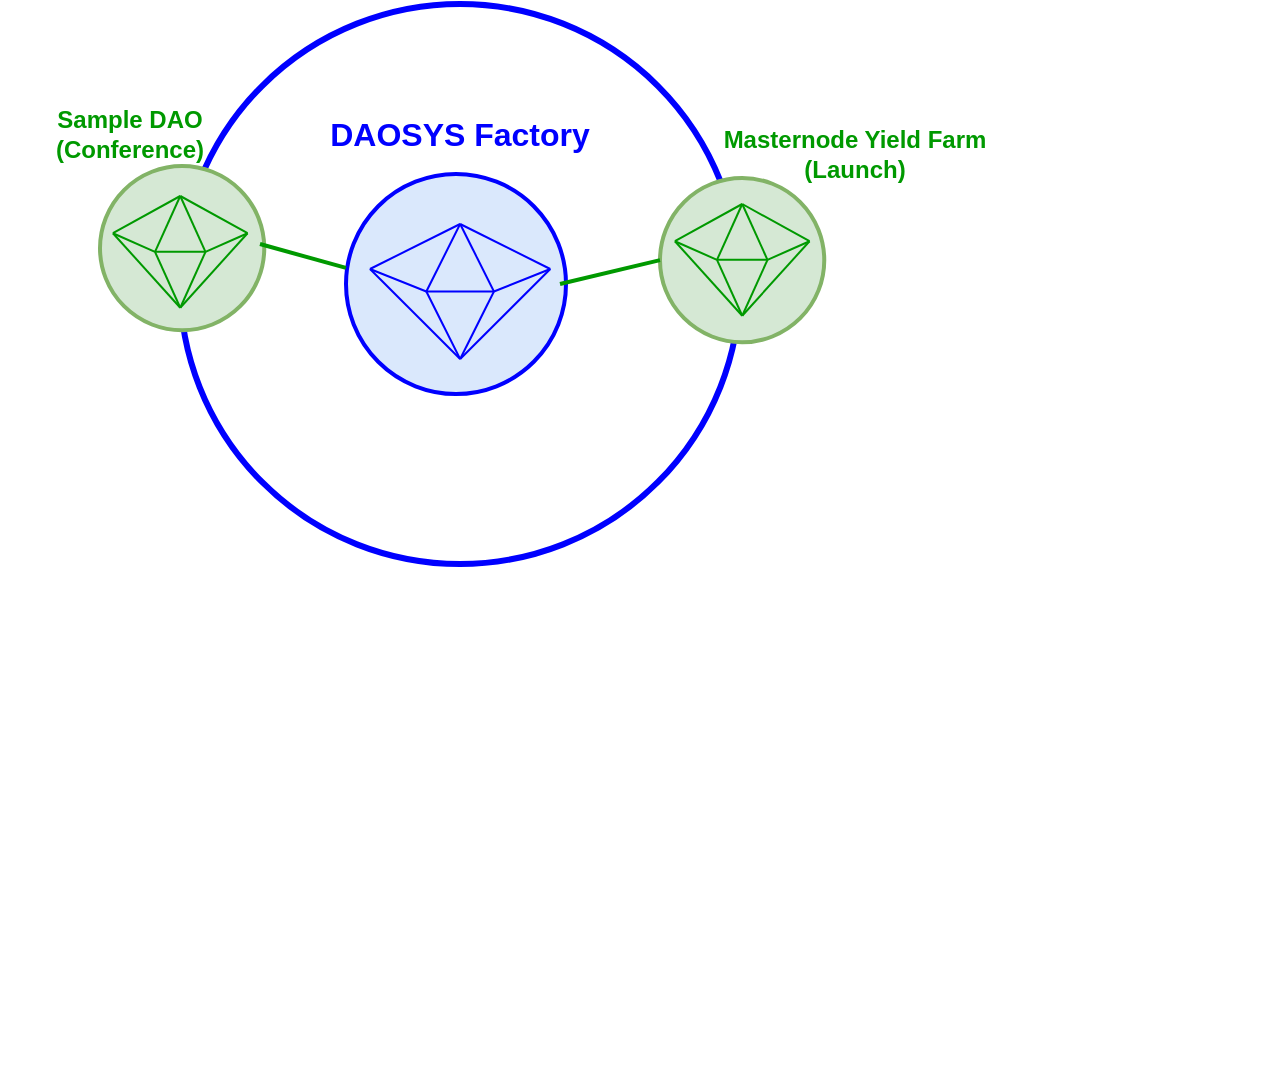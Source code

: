 <mxfile version="20.3.0" type="device"><diagram id="mxjwG-1gAkpVpYKzpntT" name="Page-1"><mxGraphModel dx="400" dy="609" grid="1" gridSize="10" guides="1" tooltips="1" connect="1" arrows="1" fold="1" page="1" pageScale="1" pageWidth="850" pageHeight="1100" math="0" shadow="0"><root><mxCell id="0"/><mxCell id="1" parent="0"/><mxCell id="NHrQ_4SbH-Tb-YFwiNHi-15" value="" style="group;align=left;" parent="1" vertex="1" connectable="0"><mxGeometry x="260" y="230" width="440" height="440" as="geometry"/></mxCell><mxCell id="NHrQ_4SbH-Tb-YFwiNHi-19" value="" style="ellipse;whiteSpace=wrap;html=1;aspect=fixed;strokeWidth=3;strokeColor=#0000FF;" parent="NHrQ_4SbH-Tb-YFwiNHi-15" vertex="1"><mxGeometry x="-100" y="-90" width="280" height="280" as="geometry"/></mxCell><mxCell id="NHrQ_4SbH-Tb-YFwiNHi-65" value="" style="group" parent="NHrQ_4SbH-Tb-YFwiNHi-15" vertex="1" connectable="0"><mxGeometry x="190" y="30.0" width="250" height="240" as="geometry"/></mxCell><mxCell id="NHrQ_4SbH-Tb-YFwiNHi-66" value="" style="group" parent="NHrQ_4SbH-Tb-YFwiNHi-65" vertex="1" connectable="0"><mxGeometry x="-50" y="-30" width="270" height="240" as="geometry"/></mxCell><mxCell id="NHrQ_4SbH-Tb-YFwiNHi-67" value="" style="ellipse;whiteSpace=wrap;html=1;aspect=fixed;fillColor=#d5e8d4;strokeColor=#82b366;strokeWidth=2;" parent="NHrQ_4SbH-Tb-YFwiNHi-66" vertex="1"><mxGeometry y="-3" width="82.133" height="82.133" as="geometry"/></mxCell><mxCell id="NHrQ_4SbH-Tb-YFwiNHi-68" value="" style="group" parent="NHrQ_4SbH-Tb-YFwiNHi-66" vertex="1" connectable="0"><mxGeometry x="7.467" y="9.998" width="74.667" height="74.483" as="geometry"/></mxCell><mxCell id="NHrQ_4SbH-Tb-YFwiNHi-69" value="" style="endArrow=none;html=1;rounded=0;strokeColor=#009900;" parent="NHrQ_4SbH-Tb-YFwiNHi-68" edge="1"><mxGeometry width="50" height="50" relative="1" as="geometry"><mxPoint y="18.621" as="sourcePoint"/><mxPoint x="33.653" as="targetPoint"/></mxGeometry></mxCell><mxCell id="NHrQ_4SbH-Tb-YFwiNHi-70" value="" style="endArrow=none;html=1;rounded=0;strokeColor=#009900;" parent="NHrQ_4SbH-Tb-YFwiNHi-68" edge="1"><mxGeometry width="50" height="50" relative="1" as="geometry"><mxPoint x="21.033" y="27.931" as="sourcePoint"/><mxPoint x="33.653" as="targetPoint"/></mxGeometry></mxCell><mxCell id="NHrQ_4SbH-Tb-YFwiNHi-71" value="" style="endArrow=none;html=1;rounded=0;strokeColor=#009900;" parent="NHrQ_4SbH-Tb-YFwiNHi-68" edge="1"><mxGeometry width="50" height="50" relative="1" as="geometry"><mxPoint x="46.272" y="27.931" as="sourcePoint"/><mxPoint x="33.653" as="targetPoint"/></mxGeometry></mxCell><mxCell id="NHrQ_4SbH-Tb-YFwiNHi-72" value="" style="endArrow=none;html=1;rounded=0;strokeColor=#009900;" parent="NHrQ_4SbH-Tb-YFwiNHi-68" edge="1"><mxGeometry width="50" height="50" relative="1" as="geometry"><mxPoint x="33.653" as="sourcePoint"/><mxPoint x="67.305" y="18.621" as="targetPoint"/></mxGeometry></mxCell><mxCell id="NHrQ_4SbH-Tb-YFwiNHi-73" value="" style="endArrow=none;html=1;rounded=0;strokeColor=#009900;" parent="NHrQ_4SbH-Tb-YFwiNHi-68" edge="1"><mxGeometry width="50" height="50" relative="1" as="geometry"><mxPoint y="18.621" as="sourcePoint"/><mxPoint x="33.653" y="55.862" as="targetPoint"/></mxGeometry></mxCell><mxCell id="NHrQ_4SbH-Tb-YFwiNHi-74" value="" style="endArrow=none;html=1;rounded=0;strokeColor=#009900;" parent="NHrQ_4SbH-Tb-YFwiNHi-68" edge="1"><mxGeometry width="50" height="50" relative="1" as="geometry"><mxPoint x="33.653" y="55.862" as="sourcePoint"/><mxPoint x="67.305" y="18.621" as="targetPoint"/></mxGeometry></mxCell><mxCell id="NHrQ_4SbH-Tb-YFwiNHi-75" value="" style="endArrow=none;html=1;rounded=0;strokeColor=#009900;" parent="NHrQ_4SbH-Tb-YFwiNHi-68" edge="1"><mxGeometry width="50" height="50" relative="1" as="geometry"><mxPoint x="33.653" y="55.862" as="sourcePoint"/><mxPoint x="46.272" y="27.931" as="targetPoint"/></mxGeometry></mxCell><mxCell id="NHrQ_4SbH-Tb-YFwiNHi-76" value="" style="endArrow=none;html=1;rounded=0;strokeColor=#009900;" parent="NHrQ_4SbH-Tb-YFwiNHi-68" edge="1"><mxGeometry width="50" height="50" relative="1" as="geometry"><mxPoint x="33.653" y="55.862" as="sourcePoint"/><mxPoint x="21.033" y="27.931" as="targetPoint"/></mxGeometry></mxCell><mxCell id="NHrQ_4SbH-Tb-YFwiNHi-77" value="" style="endArrow=none;html=1;rounded=0;strokeColor=#009900;" parent="NHrQ_4SbH-Tb-YFwiNHi-68" edge="1"><mxGeometry width="50" height="50" relative="1" as="geometry"><mxPoint x="21.033" y="27.931" as="sourcePoint"/><mxPoint x="46.272" y="27.931" as="targetPoint"/></mxGeometry></mxCell><mxCell id="NHrQ_4SbH-Tb-YFwiNHi-78" value="" style="endArrow=none;html=1;rounded=0;strokeColor=#009900;" parent="NHrQ_4SbH-Tb-YFwiNHi-68" edge="1"><mxGeometry width="50" height="50" relative="1" as="geometry"><mxPoint x="46.272" y="27.931" as="sourcePoint"/><mxPoint x="67.305" y="18.621" as="targetPoint"/></mxGeometry></mxCell><mxCell id="NHrQ_4SbH-Tb-YFwiNHi-79" value="" style="endArrow=none;html=1;rounded=0;strokeColor=#009900;" parent="NHrQ_4SbH-Tb-YFwiNHi-68" edge="1"><mxGeometry width="50" height="50" relative="1" as="geometry"><mxPoint y="18.621" as="sourcePoint"/><mxPoint x="21.033" y="27.931" as="targetPoint"/></mxGeometry></mxCell><mxCell id="NHrQ_4SbH-Tb-YFwiNHi-12" value="" style="ellipse;whiteSpace=wrap;html=1;aspect=fixed;fillColor=#dae8fc;strokeColor=#0000FF;strokeWidth=2;" parent="NHrQ_4SbH-Tb-YFwiNHi-15" vertex="1"><mxGeometry x="-17" y="-5" width="110" height="110" as="geometry"/></mxCell><mxCell id="NHrQ_4SbH-Tb-YFwiNHi-80" value="" style="endArrow=none;html=1;rounded=0;exitX=0;exitY=0.5;exitDx=0;exitDy=0;strokeWidth=2;fillColor=#008a00;strokeColor=#009900;" parent="NHrQ_4SbH-Tb-YFwiNHi-15" source="NHrQ_4SbH-Tb-YFwiNHi-67" edge="1"><mxGeometry width="50" height="50" relative="1" as="geometry"><mxPoint x="60" y="180" as="sourcePoint"/><mxPoint x="90" y="50" as="targetPoint"/></mxGeometry></mxCell><mxCell id="NHrQ_4SbH-Tb-YFwiNHi-223" value="&lt;b&gt;&lt;font color=&quot;#0000ff&quot; style=&quot;font-size: 16px;&quot;&gt;DAOSYS Factory&lt;/font&gt;&lt;/b&gt;" style="text;html=1;strokeColor=none;fillColor=none;align=center;verticalAlign=middle;whiteSpace=wrap;rounded=0;strokeWidth=2;" parent="NHrQ_4SbH-Tb-YFwiNHi-15" vertex="1"><mxGeometry x="-30" y="-40" width="140" height="30" as="geometry"/></mxCell><mxCell id="NHrQ_4SbH-Tb-YFwiNHi-13" value="" style="group" parent="1" vertex="1" connectable="0"><mxGeometry x="255" y="250" width="100" height="90" as="geometry"/></mxCell><mxCell id="NHrQ_4SbH-Tb-YFwiNHi-1" value="" style="endArrow=none;html=1;rounded=0;strokeColor=#0000FF;" parent="NHrQ_4SbH-Tb-YFwiNHi-13" edge="1"><mxGeometry width="50" height="50" relative="1" as="geometry"><mxPoint y="22.5" as="sourcePoint"/><mxPoint x="45.07" as="targetPoint"/></mxGeometry></mxCell><mxCell id="NHrQ_4SbH-Tb-YFwiNHi-2" value="" style="endArrow=none;html=1;rounded=0;strokeColor=#0000FF;" parent="NHrQ_4SbH-Tb-YFwiNHi-13" edge="1"><mxGeometry width="50" height="50" relative="1" as="geometry"><mxPoint x="28.169" y="33.75" as="sourcePoint"/><mxPoint x="45.07" as="targetPoint"/></mxGeometry></mxCell><mxCell id="NHrQ_4SbH-Tb-YFwiNHi-3" value="" style="endArrow=none;html=1;rounded=0;strokeColor=#0000FF;" parent="NHrQ_4SbH-Tb-YFwiNHi-13" edge="1"><mxGeometry width="50" height="50" relative="1" as="geometry"><mxPoint x="61.972" y="33.75" as="sourcePoint"/><mxPoint x="45.07" as="targetPoint"/></mxGeometry></mxCell><mxCell id="NHrQ_4SbH-Tb-YFwiNHi-4" value="" style="endArrow=none;html=1;rounded=0;strokeColor=#0000FF;" parent="NHrQ_4SbH-Tb-YFwiNHi-13" edge="1"><mxGeometry width="50" height="50" relative="1" as="geometry"><mxPoint x="45.07" as="sourcePoint"/><mxPoint x="90.141" y="22.5" as="targetPoint"/></mxGeometry></mxCell><mxCell id="NHrQ_4SbH-Tb-YFwiNHi-5" value="" style="endArrow=none;html=1;rounded=0;strokeColor=#0000FF;" parent="NHrQ_4SbH-Tb-YFwiNHi-13" edge="1"><mxGeometry width="50" height="50" relative="1" as="geometry"><mxPoint y="22.5" as="sourcePoint"/><mxPoint x="45.07" y="67.5" as="targetPoint"/></mxGeometry></mxCell><mxCell id="NHrQ_4SbH-Tb-YFwiNHi-6" value="" style="endArrow=none;html=1;rounded=0;strokeColor=#0000FF;" parent="NHrQ_4SbH-Tb-YFwiNHi-13" edge="1"><mxGeometry width="50" height="50" relative="1" as="geometry"><mxPoint x="45.07" y="67.5" as="sourcePoint"/><mxPoint x="90.141" y="22.5" as="targetPoint"/></mxGeometry></mxCell><mxCell id="NHrQ_4SbH-Tb-YFwiNHi-7" value="" style="endArrow=none;html=1;rounded=0;strokeColor=#0000FF;" parent="NHrQ_4SbH-Tb-YFwiNHi-13" edge="1"><mxGeometry width="50" height="50" relative="1" as="geometry"><mxPoint x="45.07" y="67.5" as="sourcePoint"/><mxPoint x="61.972" y="33.75" as="targetPoint"/></mxGeometry></mxCell><mxCell id="NHrQ_4SbH-Tb-YFwiNHi-8" value="" style="endArrow=none;html=1;rounded=0;strokeColor=#0000FF;" parent="NHrQ_4SbH-Tb-YFwiNHi-13" edge="1"><mxGeometry width="50" height="50" relative="1" as="geometry"><mxPoint x="45.07" y="67.5" as="sourcePoint"/><mxPoint x="28.169" y="33.75" as="targetPoint"/></mxGeometry></mxCell><mxCell id="NHrQ_4SbH-Tb-YFwiNHi-9" value="" style="endArrow=none;html=1;rounded=0;strokeColor=#0000FF;" parent="NHrQ_4SbH-Tb-YFwiNHi-13" edge="1"><mxGeometry width="50" height="50" relative="1" as="geometry"><mxPoint x="28.169" y="33.75" as="sourcePoint"/><mxPoint x="61.972" y="33.75" as="targetPoint"/></mxGeometry></mxCell><mxCell id="NHrQ_4SbH-Tb-YFwiNHi-10" value="" style="endArrow=none;html=1;rounded=0;strokeColor=#0000FF;" parent="NHrQ_4SbH-Tb-YFwiNHi-13" edge="1"><mxGeometry width="50" height="50" relative="1" as="geometry"><mxPoint x="61.972" y="33.75" as="sourcePoint"/><mxPoint x="90.141" y="22.5" as="targetPoint"/></mxGeometry></mxCell><mxCell id="NHrQ_4SbH-Tb-YFwiNHi-11" value="" style="endArrow=none;html=1;rounded=0;strokeColor=#0000FF;" parent="NHrQ_4SbH-Tb-YFwiNHi-13" edge="1"><mxGeometry width="50" height="50" relative="1" as="geometry"><mxPoint y="22.5" as="sourcePoint"/><mxPoint x="28.169" y="33.75" as="targetPoint"/></mxGeometry></mxCell><mxCell id="NHrQ_4SbH-Tb-YFwiNHi-20" value="" style="group;strokeWidth=2;" parent="1" vertex="1" connectable="0"><mxGeometry x="120" y="220" width="140" height="240" as="geometry"/></mxCell><mxCell id="NHrQ_4SbH-Tb-YFwiNHi-21" value="" style="group" parent="NHrQ_4SbH-Tb-YFwiNHi-20" vertex="1" connectable="0"><mxGeometry y="1" width="140" height="240" as="geometry"/></mxCell><mxCell id="NHrQ_4SbH-Tb-YFwiNHi-22" value="" style="ellipse;whiteSpace=wrap;html=1;aspect=fixed;fillColor=#d5e8d4;strokeColor=#82b366;strokeWidth=2;" parent="NHrQ_4SbH-Tb-YFwiNHi-21" vertex="1"><mxGeometry width="82.133" height="82.133" as="geometry"/></mxCell><mxCell id="NHrQ_4SbH-Tb-YFwiNHi-84" value="" style="endArrow=none;html=1;rounded=0;strokeWidth=2;fillColor=#008a00;strokeColor=#009900;entryX=0;entryY=0.427;entryDx=0;entryDy=0;entryPerimeter=0;" parent="NHrQ_4SbH-Tb-YFwiNHi-21" target="NHrQ_4SbH-Tb-YFwiNHi-12" edge="1"><mxGeometry width="50" height="50" relative="1" as="geometry"><mxPoint x="80" y="39" as="sourcePoint"/><mxPoint x="123" y="99.48" as="targetPoint"/></mxGeometry></mxCell><mxCell id="NHrQ_4SbH-Tb-YFwiNHi-23" value="" style="group" parent="NHrQ_4SbH-Tb-YFwiNHi-20" vertex="1" connectable="0"><mxGeometry x="6.47" y="16" width="74.67" height="74.48" as="geometry"/></mxCell><mxCell id="NHrQ_4SbH-Tb-YFwiNHi-24" value="" style="endArrow=none;html=1;rounded=0;strokeColor=#009900;" parent="NHrQ_4SbH-Tb-YFwiNHi-23" edge="1"><mxGeometry width="50" height="50" relative="1" as="geometry"><mxPoint y="18.62" as="sourcePoint"/><mxPoint x="33.654" as="targetPoint"/></mxGeometry></mxCell><mxCell id="NHrQ_4SbH-Tb-YFwiNHi-25" value="" style="endArrow=none;html=1;rounded=0;strokeColor=#009900;" parent="NHrQ_4SbH-Tb-YFwiNHi-23" edge="1"><mxGeometry width="50" height="50" relative="1" as="geometry"><mxPoint x="21.034" y="27.93" as="sourcePoint"/><mxPoint x="33.654" as="targetPoint"/></mxGeometry></mxCell><mxCell id="NHrQ_4SbH-Tb-YFwiNHi-26" value="" style="endArrow=none;html=1;rounded=0;strokeColor=#009900;" parent="NHrQ_4SbH-Tb-YFwiNHi-23" edge="1"><mxGeometry width="50" height="50" relative="1" as="geometry"><mxPoint x="46.274" y="27.93" as="sourcePoint"/><mxPoint x="33.654" as="targetPoint"/></mxGeometry></mxCell><mxCell id="NHrQ_4SbH-Tb-YFwiNHi-27" value="" style="endArrow=none;html=1;rounded=0;strokeColor=#009900;" parent="NHrQ_4SbH-Tb-YFwiNHi-23" edge="1"><mxGeometry width="50" height="50" relative="1" as="geometry"><mxPoint x="33.654" as="sourcePoint"/><mxPoint x="67.308" y="18.62" as="targetPoint"/></mxGeometry></mxCell><mxCell id="NHrQ_4SbH-Tb-YFwiNHi-28" value="" style="endArrow=none;html=1;rounded=0;strokeColor=#009900;" parent="NHrQ_4SbH-Tb-YFwiNHi-23" edge="1"><mxGeometry width="50" height="50" relative="1" as="geometry"><mxPoint y="18.62" as="sourcePoint"/><mxPoint x="33.654" y="55.86" as="targetPoint"/></mxGeometry></mxCell><mxCell id="NHrQ_4SbH-Tb-YFwiNHi-29" value="" style="endArrow=none;html=1;rounded=0;strokeColor=#009900;" parent="NHrQ_4SbH-Tb-YFwiNHi-23" edge="1"><mxGeometry width="50" height="50" relative="1" as="geometry"><mxPoint x="33.654" y="55.86" as="sourcePoint"/><mxPoint x="67.308" y="18.62" as="targetPoint"/></mxGeometry></mxCell><mxCell id="NHrQ_4SbH-Tb-YFwiNHi-30" value="" style="endArrow=none;html=1;rounded=0;strokeColor=#009900;" parent="NHrQ_4SbH-Tb-YFwiNHi-23" edge="1"><mxGeometry width="50" height="50" relative="1" as="geometry"><mxPoint x="33.654" y="55.86" as="sourcePoint"/><mxPoint x="46.274" y="27.93" as="targetPoint"/></mxGeometry></mxCell><mxCell id="NHrQ_4SbH-Tb-YFwiNHi-31" value="" style="endArrow=none;html=1;rounded=0;strokeColor=#009900;" parent="NHrQ_4SbH-Tb-YFwiNHi-23" edge="1"><mxGeometry width="50" height="50" relative="1" as="geometry"><mxPoint x="33.654" y="55.86" as="sourcePoint"/><mxPoint x="21.034" y="27.93" as="targetPoint"/></mxGeometry></mxCell><mxCell id="NHrQ_4SbH-Tb-YFwiNHi-32" value="" style="endArrow=none;html=1;rounded=0;strokeColor=#009900;" parent="NHrQ_4SbH-Tb-YFwiNHi-23" edge="1"><mxGeometry width="50" height="50" relative="1" as="geometry"><mxPoint x="21.034" y="27.93" as="sourcePoint"/><mxPoint x="46.274" y="27.93" as="targetPoint"/></mxGeometry></mxCell><mxCell id="NHrQ_4SbH-Tb-YFwiNHi-33" value="" style="endArrow=none;html=1;rounded=0;strokeColor=#009900;" parent="NHrQ_4SbH-Tb-YFwiNHi-23" edge="1"><mxGeometry width="50" height="50" relative="1" as="geometry"><mxPoint x="46.274" y="27.93" as="sourcePoint"/><mxPoint x="67.308" y="18.62" as="targetPoint"/></mxGeometry></mxCell><mxCell id="NHrQ_4SbH-Tb-YFwiNHi-34" value="" style="endArrow=none;html=1;rounded=0;strokeColor=#009900;" parent="NHrQ_4SbH-Tb-YFwiNHi-23" edge="1"><mxGeometry width="50" height="50" relative="1" as="geometry"><mxPoint y="18.62" as="sourcePoint"/><mxPoint x="21.034" y="27.93" as="targetPoint"/></mxGeometry></mxCell><mxCell id="NHrQ_4SbH-Tb-YFwiNHi-224" value="&lt;b&gt;&lt;font color=&quot;#009900&quot;&gt;Masternode Yield Farm&lt;br&gt;(Launch)&lt;br&gt;&lt;/font&gt;&lt;/b&gt;" style="text;html=1;strokeColor=none;fillColor=none;align=center;verticalAlign=middle;whiteSpace=wrap;rounded=0;strokeWidth=2;" parent="1" vertex="1"><mxGeometry x="420" y="200" width="155" height="30" as="geometry"/></mxCell><mxCell id="NHrQ_4SbH-Tb-YFwiNHi-87" value="&lt;font color=&quot;#009900&quot;&gt;&lt;b&gt;Sample DAO (Conference)&lt;/b&gt;&lt;/font&gt;" style="text;html=1;strokeColor=none;fillColor=none;align=center;verticalAlign=middle;whiteSpace=wrap;rounded=0;strokeWidth=2;" parent="1" vertex="1"><mxGeometry x="70" y="190" width="130" height="30" as="geometry"/></mxCell></root></mxGraphModel></diagram></mxfile>